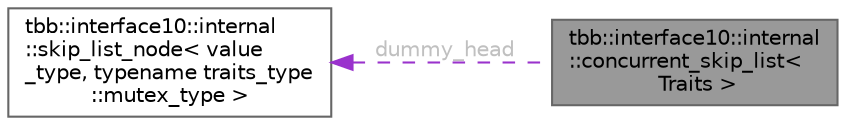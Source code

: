 digraph "tbb::interface10::internal::concurrent_skip_list&lt; Traits &gt;"
{
 // LATEX_PDF_SIZE
  bgcolor="transparent";
  edge [fontname=Helvetica,fontsize=10,labelfontname=Helvetica,labelfontsize=10];
  node [fontname=Helvetica,fontsize=10,shape=box,height=0.2,width=0.4];
  rankdir="LR";
  Node1 [id="Node000001",label="tbb::interface10::internal\l::concurrent_skip_list\<\l Traits \>",height=0.2,width=0.4,color="gray40", fillcolor="grey60", style="filled", fontcolor="black",tooltip=" "];
  Node2 -> Node1 [id="edge1_Node000001_Node000002",dir="back",color="darkorchid3",style="dashed",tooltip=" ",label=" dummy_head",fontcolor="grey" ];
  Node2 [id="Node000002",label="tbb::interface10::internal\l::skip_list_node\< value\l_type, typename traits_type\l::mutex_type \>",height=0.2,width=0.4,color="gray40", fillcolor="white", style="filled",URL="$classtbb_1_1interface10_1_1internal_1_1skip__list__node.html",tooltip=" "];
}
